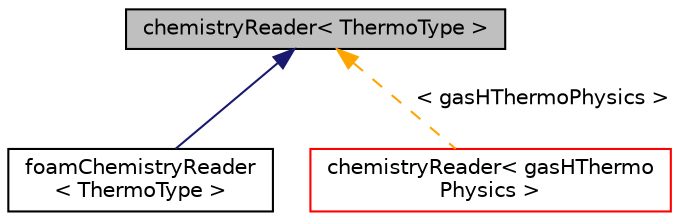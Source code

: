 digraph "chemistryReader&lt; ThermoType &gt;"
{
  bgcolor="transparent";
  edge [fontname="Helvetica",fontsize="10",labelfontname="Helvetica",labelfontsize="10"];
  node [fontname="Helvetica",fontsize="10",shape=record];
  Node1 [label="chemistryReader\< ThermoType \>",height=0.2,width=0.4,color="black", fillcolor="grey75", style="filled", fontcolor="black"];
  Node1 -> Node2 [dir="back",color="midnightblue",fontsize="10",style="solid",fontname="Helvetica"];
  Node2 [label="foamChemistryReader\l\< ThermoType \>",height=0.2,width=0.4,color="black",URL="$a00860.html",tooltip="Chemistry reader for OpenFOAM format. "];
  Node1 -> Node3 [dir="back",color="orange",fontsize="10",style="dashed",label=" \< gasHThermoPhysics \>" ,fontname="Helvetica"];
  Node3 [label="chemistryReader\< gasHThermo\lPhysics \>",height=0.2,width=0.4,color="red",URL="$a00266.html"];
}
